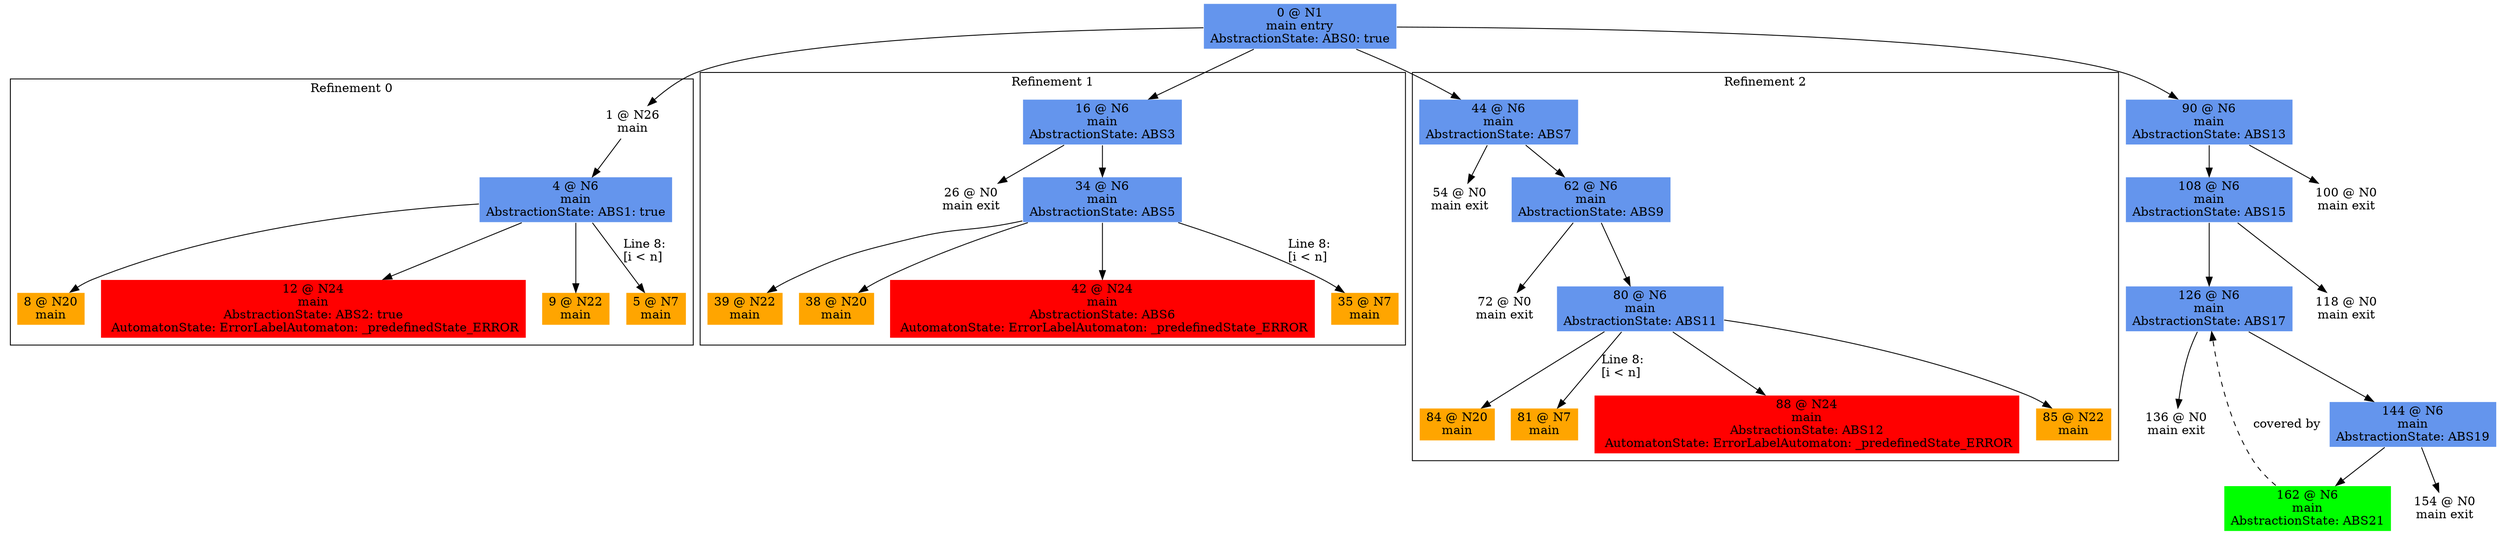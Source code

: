 digraph ARG {
node [style="filled" shape="box" color="white"]
subgraph cluster_0 {
label="Refinement 0"
1 [label="1 @ N26\nmain\n" id="1"]
4 [fillcolor="cornflowerblue" label="4 @ N6\nmain\nAbstractionState: ABS1: true\n" id="4"]
8 [fillcolor="orange" label="8 @ N20\nmain\n" id="8"]
12 [fillcolor="red" label="12 @ N24\nmain\nAbstractionState: ABS2: true\n AutomatonState: ErrorLabelAutomaton: _predefinedState_ERROR\n" id="12"]
9 [fillcolor="orange" label="9 @ N22\nmain\n" id="9"]
5 [fillcolor="orange" label="5 @ N7\nmain\n" id="5"]
1 -> 4 []
4 -> 5 [label="Line 8: \l[i < n]\l" id="4 -> 5"]
4 -> 9 []
4 -> 12 []
4 -> 8 []
}
0 -> 1
subgraph cluster_1 {
label="Refinement 1"
16 [fillcolor="cornflowerblue" label="16 @ N6\nmain\nAbstractionState: ABS3\n" id="16"]
26 [label="26 @ N0\nmain exit\n" id="26"]
34 [fillcolor="cornflowerblue" label="34 @ N6\nmain\nAbstractionState: ABS5\n" id="34"]
39 [fillcolor="orange" label="39 @ N22\nmain\n" id="39"]
38 [fillcolor="orange" label="38 @ N20\nmain\n" id="38"]
42 [fillcolor="red" label="42 @ N24\nmain\nAbstractionState: ABS6\n AutomatonState: ErrorLabelAutomaton: _predefinedState_ERROR\n" id="42"]
35 [fillcolor="orange" label="35 @ N7\nmain\n" id="35"]
16 -> 34 []
16 -> 26 []
34 -> 35 [label="Line 8: \l[i < n]\l" id="34 -> 35"]
34 -> 42 []
34 -> 38 []
34 -> 39 []
}
0 -> 16
subgraph cluster_2 {
label="Refinement 2"
44 [fillcolor="cornflowerblue" label="44 @ N6\nmain\nAbstractionState: ABS7\n" id="44"]
54 [label="54 @ N0\nmain exit\n" id="54"]
62 [fillcolor="cornflowerblue" label="62 @ N6\nmain\nAbstractionState: ABS9\n" id="62"]
72 [label="72 @ N0\nmain exit\n" id="72"]
80 [fillcolor="cornflowerblue" label="80 @ N6\nmain\nAbstractionState: ABS11\n" id="80"]
84 [fillcolor="orange" label="84 @ N20\nmain\n" id="84"]
81 [fillcolor="orange" label="81 @ N7\nmain\n" id="81"]
88 [fillcolor="red" label="88 @ N24\nmain\nAbstractionState: ABS12\n AutomatonState: ErrorLabelAutomaton: _predefinedState_ERROR\n" id="88"]
85 [fillcolor="orange" label="85 @ N22\nmain\n" id="85"]
44 -> 62 []
44 -> 54 []
62 -> 80 []
62 -> 72 []
80 -> 85 []
80 -> 88 []
80 -> 81 [label="Line 8: \l[i < n]\l" id="80 -> 81"]
80 -> 84 []
}
0 -> 44
0 [fillcolor="cornflowerblue" label="0 @ N1\nmain entry\nAbstractionState: ABS0: true\n" id="0"]
90 [fillcolor="cornflowerblue" label="90 @ N6\nmain\nAbstractionState: ABS13\n" id="90"]
100 [label="100 @ N0\nmain exit\n" id="100"]
108 [fillcolor="cornflowerblue" label="108 @ N6\nmain\nAbstractionState: ABS15\n" id="108"]
118 [label="118 @ N0\nmain exit\n" id="118"]
126 [fillcolor="cornflowerblue" label="126 @ N6\nmain\nAbstractionState: ABS17\n" id="126"]
144 [fillcolor="cornflowerblue" label="144 @ N6\nmain\nAbstractionState: ABS19\n" id="144"]
162 [fillcolor="green" label="162 @ N6\nmain\nAbstractionState: ABS21\n" id="162"]
154 [label="154 @ N0\nmain exit\n" id="154"]
136 [label="136 @ N0\nmain exit\n" id="136"]
0 -> 90 []
90 -> 108 []
90 -> 100 []
108 -> 126 []
108 -> 118 []
162 -> 126 [style="dashed" weight="0" label="covered by"]
126 -> 136 []
126 -> 144 []
144 -> 154 []
144 -> 162 []
}
